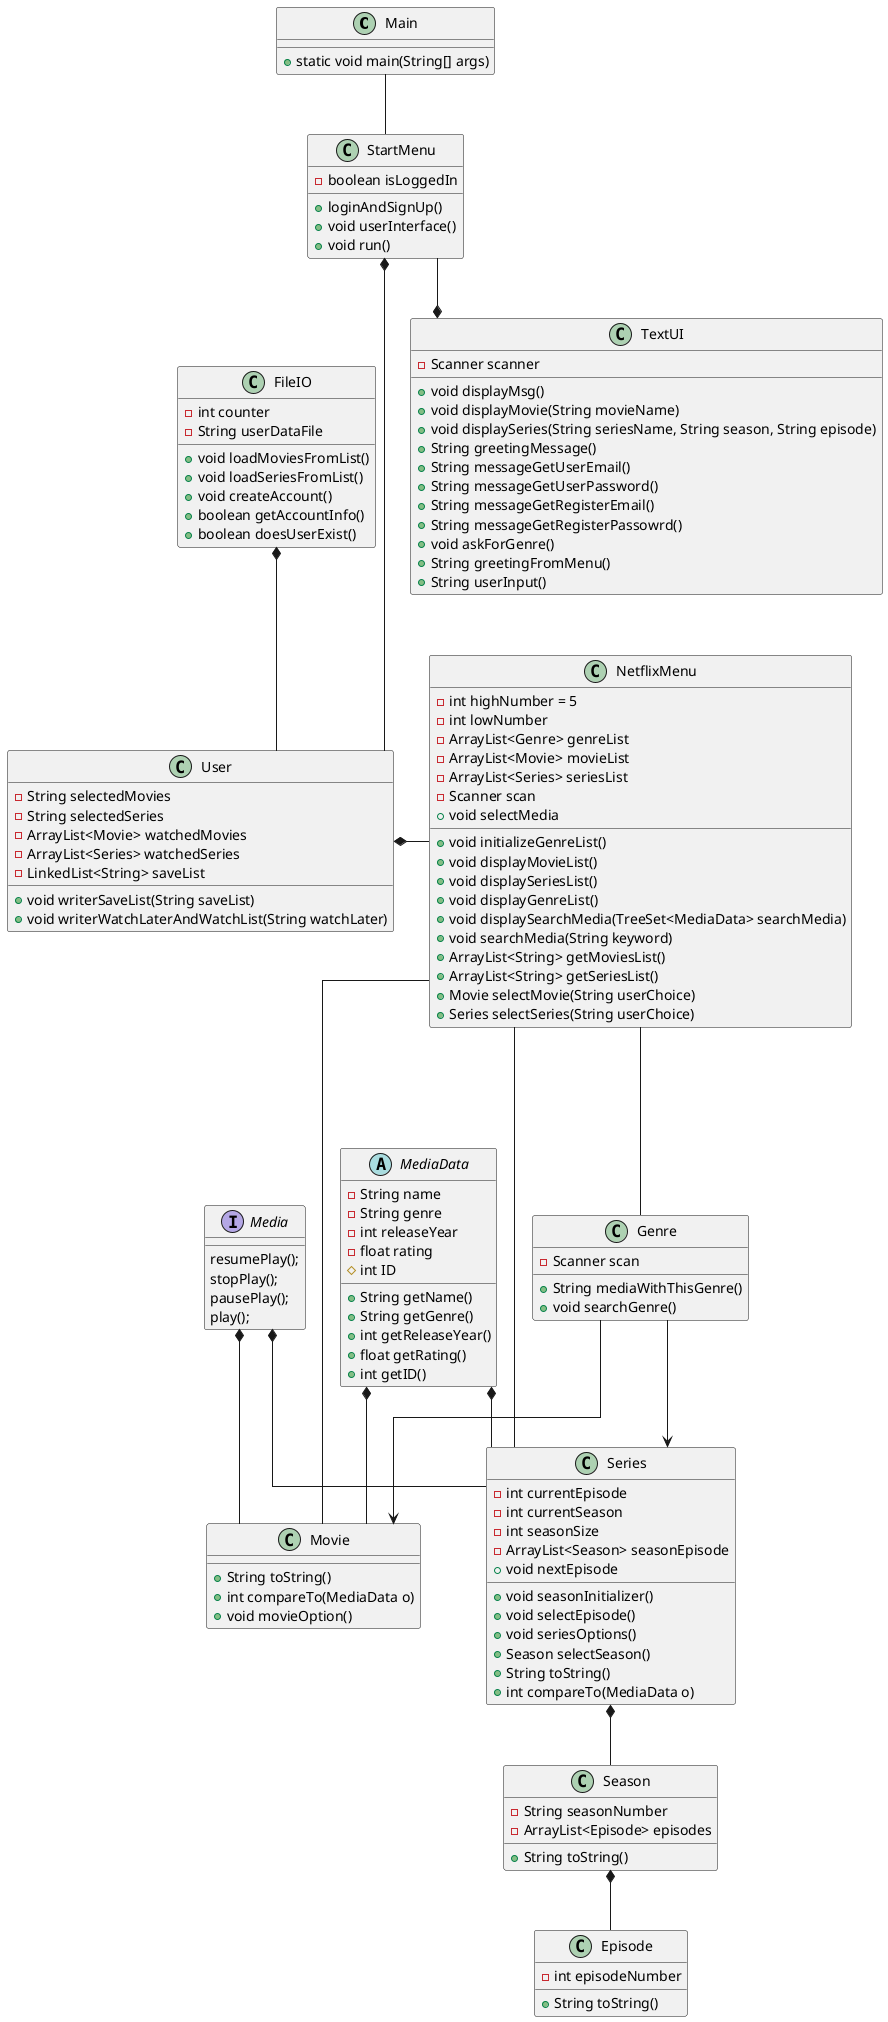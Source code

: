 @startuml
'https://plantuml.com/class-diagram
 skinparam linetype ortho




class Main{
+ static void main(String[] args)
}

class StartMenu {
- boolean isLoggedIn
+ loginAndSignUp()
+ void userInterface()
+ void run()

}

class User {
- String selectedMovies
- String selectedSeries
- ArrayList<Movie> watchedMovies
- ArrayList<Series> watchedSeries
- LinkedList<String> saveList
+ void writerSaveList(String saveList)
+ void writerWatchLaterAndWatchList(String watchLater)
}

class FileIO {
- int counter
- String userDataFile
+ void loadMoviesFromList()
+ void loadSeriesFromList()
+ void createAccount()
+ boolean getAccountInfo()
+ boolean doesUserExist()
}

interface Media {
resumePlay();
stopPlay();
pausePlay();
play();
}

abstract MediaData{
- String name
- String genre
- int releaseYear
- float rating
# int ID
+ String getName()
+ String getGenre()
+ int getReleaseYear()
+ float getRating()
+ int getID()

}

class NetflixMenu {
- int highNumber = 5
- int lowNumber
- ArrayList<Genre> genreList
- ArrayList<Movie> movieList
- ArrayList<Series> seriesList
- Scanner scan
+ void initializeGenreList()
+ void displayMovieList()
+ void displaySeriesList()
+ void displayGenreList()
+ void displaySearchMedia(TreeSet<MediaData> searchMedia)
+ void searchMedia(String keyword)
+ void selectMedia
+ ArrayList<String> getMoviesList()
+ ArrayList<String> getSeriesList()
+ Movie selectMovie(String userChoice)
+ Series selectSeries(String userChoice)
}

class Movie {
+ String toString()
+ int compareTo(MediaData o)
+ void movieOption()
}

class Genre {
- Scanner scan
+ String mediaWithThisGenre()
+ void searchGenre()
}

class Series {
- int currentEpisode
- int currentSeason
- int seasonSize
- ArrayList<Season> seasonEpisode
+ void nextEpisode
+ void seasonInitializer()
+ void selectEpisode()
+ void seriesOptions()
+ Season selectSeason()
+ String toString()
+ int compareTo(MediaData o)
}

class Season {
- String seasonNumber
- ArrayList<Episode> episodes
+ String toString()
}

class Episode {
- int episodeNumber
+ String toString()
}

class TextUI {
- Scanner scanner
+ void displayMsg()
+ void displayMovie(String movieName)
+ void displaySeries(String seriesName, String season, String episode)
+ String greetingMessage()
+ String messageGetUserEmail()
+ String messageGetUserPassword()
+ String messageGetRegisterEmail()
+ String messageGetRegisterPassowrd()
+ void askForGenre()
+ String greetingFromMenu()
+ String userInput()
}

Main -- StartMenu
StartMenu *--- User
TextUI *-up- StartMenu
User *- NetflixMenu
NetflixMenu -- Movie
NetflixMenu -- Series
NetflixMenu --- Genre
Genre --> Movie
Genre --> Series
Series *-- Season
Season *-- Episode
Media *-- Movie
Media *-- Series
FileIO *-- User
MediaData *-- Movie
MediaData *-- Series

@enduml